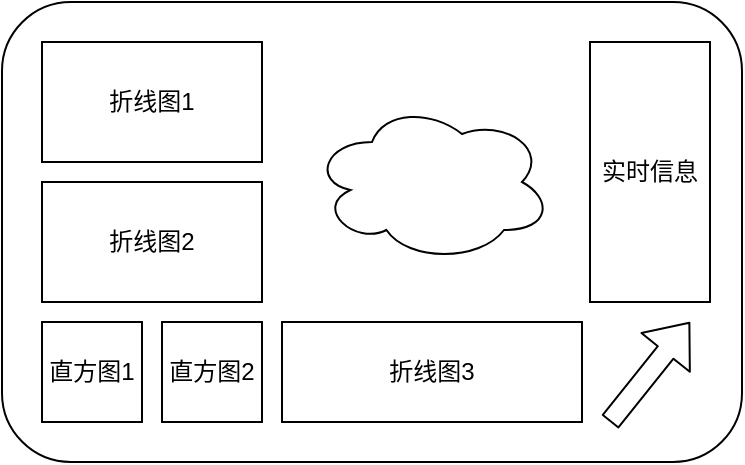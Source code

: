<mxfile>
    <diagram id="LtRcYswLnoEiTBGZdR_4" name="第 1 页">
        <mxGraphModel dx="417" dy="257" grid="1" gridSize="10" guides="1" tooltips="1" connect="1" arrows="1" fold="1" page="1" pageScale="1" pageWidth="827" pageHeight="1169" math="0" shadow="0">
            <root>
                <mxCell id="0"/>
                <mxCell id="1" parent="0"/>
                <mxCell id="2" value="" style="rounded=1;whiteSpace=wrap;html=1;" vertex="1" parent="1">
                    <mxGeometry x="60" y="90" width="370" height="230" as="geometry"/>
                </mxCell>
                <mxCell id="3" value="折线图1" style="rounded=0;whiteSpace=wrap;html=1;" vertex="1" parent="1">
                    <mxGeometry x="80" y="110" width="110" height="60" as="geometry"/>
                </mxCell>
                <mxCell id="4" value="&lt;span&gt;折线图2&lt;/span&gt;" style="rounded=0;whiteSpace=wrap;html=1;" vertex="1" parent="1">
                    <mxGeometry x="80" y="180" width="110" height="60" as="geometry"/>
                </mxCell>
                <mxCell id="5" value="直方图1" style="rounded=0;whiteSpace=wrap;html=1;" vertex="1" parent="1">
                    <mxGeometry x="80" y="250" width="50" height="50" as="geometry"/>
                </mxCell>
                <mxCell id="6" value="直方图2" style="rounded=0;whiteSpace=wrap;html=1;" vertex="1" parent="1">
                    <mxGeometry x="140" y="250" width="50" height="50" as="geometry"/>
                </mxCell>
                <mxCell id="7" value="" style="ellipse;shape=cloud;whiteSpace=wrap;html=1;" vertex="1" parent="1">
                    <mxGeometry x="215" y="140" width="120" height="80" as="geometry"/>
                </mxCell>
                <mxCell id="8" value="折线图3" style="rounded=0;whiteSpace=wrap;html=1;" vertex="1" parent="1">
                    <mxGeometry x="200" y="250" width="150" height="50" as="geometry"/>
                </mxCell>
                <mxCell id="9" value="" style="shape=flexArrow;endArrow=classic;html=1;" edge="1" parent="1">
                    <mxGeometry width="50" height="50" relative="1" as="geometry">
                        <mxPoint x="364" y="300" as="sourcePoint"/>
                        <mxPoint x="404" y="250" as="targetPoint"/>
                    </mxGeometry>
                </mxCell>
                <mxCell id="10" value="实时信息" style="rounded=0;whiteSpace=wrap;html=1;" vertex="1" parent="1">
                    <mxGeometry x="354" y="110" width="60" height="130" as="geometry"/>
                </mxCell>
            </root>
        </mxGraphModel>
    </diagram>
</mxfile>
